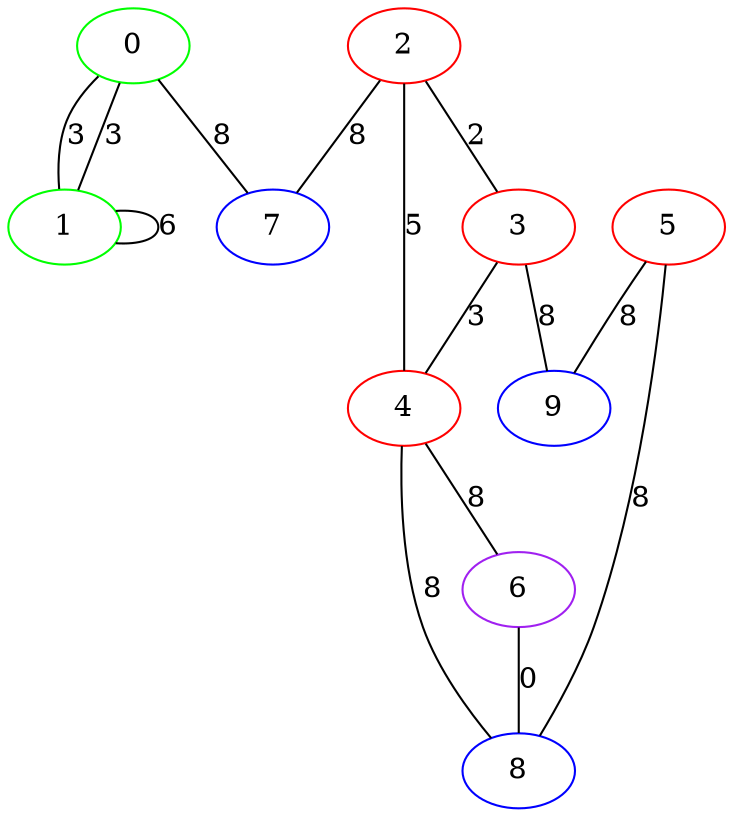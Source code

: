 graph "" {
0 [color=green, weight=2];
1 [color=green, weight=2];
2 [color=red, weight=1];
3 [color=red, weight=1];
4 [color=red, weight=1];
5 [color=red, weight=1];
6 [color=purple, weight=4];
7 [color=blue, weight=3];
8 [color=blue, weight=3];
9 [color=blue, weight=3];
0 -- 1  [key=0, label=3];
0 -- 1  [key=1, label=3];
0 -- 7  [key=0, label=8];
1 -- 1  [key=0, label=6];
2 -- 3  [key=0, label=2];
2 -- 4  [key=0, label=5];
2 -- 7  [key=0, label=8];
3 -- 9  [key=0, label=8];
3 -- 4  [key=0, label=3];
4 -- 8  [key=0, label=8];
4 -- 6  [key=0, label=8];
5 -- 8  [key=0, label=8];
5 -- 9  [key=0, label=8];
6 -- 8  [key=0, label=0];
}
